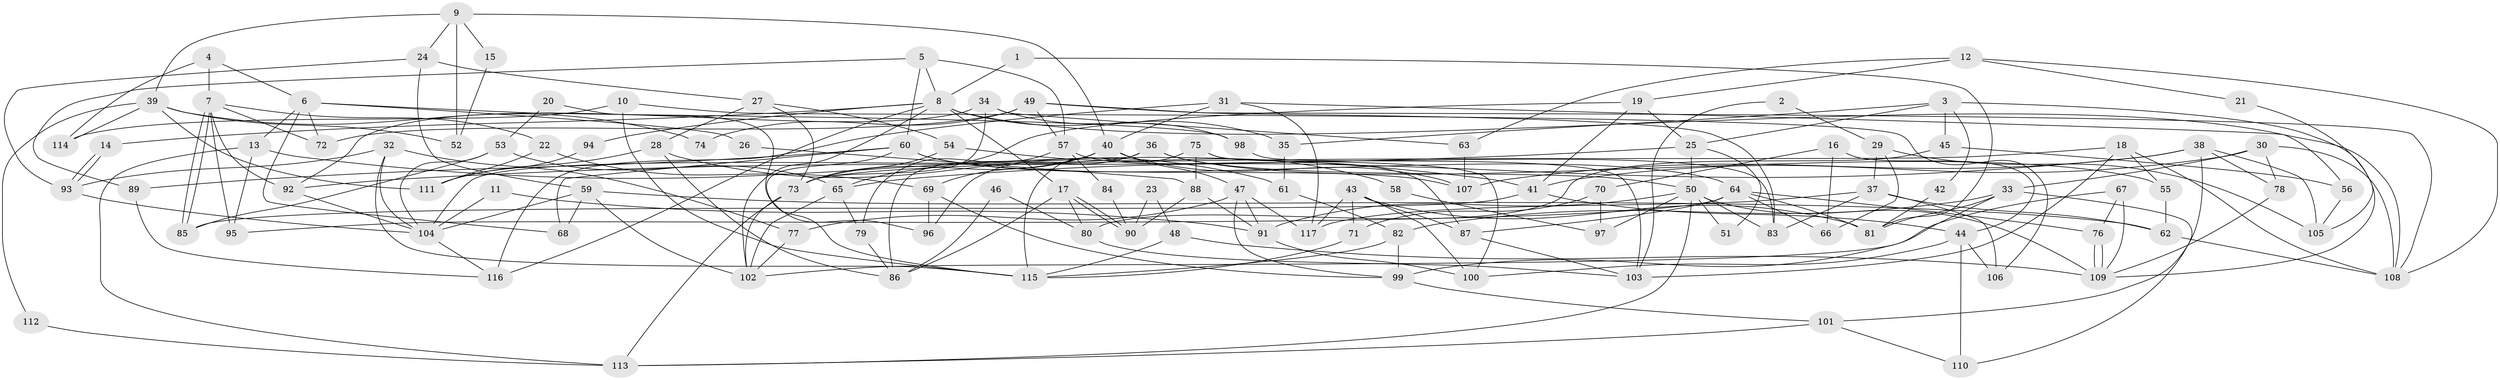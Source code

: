 // coarse degree distribution, {10: 0.028169014084507043, 8: 0.056338028169014086, 9: 0.07042253521126761, 2: 0.18309859154929578, 5: 0.15492957746478872, 3: 0.2112676056338028, 4: 0.18309859154929578, 6: 0.04225352112676056, 13: 0.014084507042253521, 11: 0.028169014084507043, 7: 0.028169014084507043}
// Generated by graph-tools (version 1.1) at 2025/51/03/04/25 22:51:10]
// undirected, 117 vertices, 234 edges
graph export_dot {
  node [color=gray90,style=filled];
  1;
  2;
  3;
  4;
  5;
  6;
  7;
  8;
  9;
  10;
  11;
  12;
  13;
  14;
  15;
  16;
  17;
  18;
  19;
  20;
  21;
  22;
  23;
  24;
  25;
  26;
  27;
  28;
  29;
  30;
  31;
  32;
  33;
  34;
  35;
  36;
  37;
  38;
  39;
  40;
  41;
  42;
  43;
  44;
  45;
  46;
  47;
  48;
  49;
  50;
  51;
  52;
  53;
  54;
  55;
  56;
  57;
  58;
  59;
  60;
  61;
  62;
  63;
  64;
  65;
  66;
  67;
  68;
  69;
  70;
  71;
  72;
  73;
  74;
  75;
  76;
  77;
  78;
  79;
  80;
  81;
  82;
  83;
  84;
  85;
  86;
  87;
  88;
  89;
  90;
  91;
  92;
  93;
  94;
  95;
  96;
  97;
  98;
  99;
  100;
  101;
  102;
  103;
  104;
  105;
  106;
  107;
  108;
  109;
  110;
  111;
  112;
  113;
  114;
  115;
  116;
  117;
  1 -- 81;
  1 -- 8;
  2 -- 29;
  2 -- 103;
  3 -- 25;
  3 -- 109;
  3 -- 35;
  3 -- 42;
  3 -- 45;
  4 -- 6;
  4 -- 7;
  4 -- 114;
  5 -- 57;
  5 -- 8;
  5 -- 60;
  5 -- 89;
  6 -- 13;
  6 -- 68;
  6 -- 26;
  6 -- 72;
  6 -- 98;
  7 -- 92;
  7 -- 85;
  7 -- 85;
  7 -- 22;
  7 -- 72;
  7 -- 95;
  8 -- 17;
  8 -- 116;
  8 -- 14;
  8 -- 35;
  8 -- 94;
  8 -- 102;
  8 -- 108;
  9 -- 24;
  9 -- 40;
  9 -- 15;
  9 -- 39;
  9 -- 52;
  10 -- 115;
  10 -- 106;
  10 -- 114;
  11 -- 104;
  11 -- 91;
  12 -- 63;
  12 -- 108;
  12 -- 19;
  12 -- 21;
  13 -- 41;
  13 -- 113;
  13 -- 95;
  14 -- 93;
  14 -- 93;
  15 -- 52;
  16 -- 44;
  16 -- 66;
  16 -- 70;
  17 -- 86;
  17 -- 90;
  17 -- 90;
  17 -- 80;
  18 -- 103;
  18 -- 73;
  18 -- 55;
  18 -- 108;
  19 -- 41;
  19 -- 25;
  19 -- 65;
  20 -- 53;
  20 -- 96;
  21 -- 105;
  22 -- 111;
  22 -- 69;
  23 -- 90;
  23 -- 48;
  24 -- 59;
  24 -- 93;
  24 -- 27;
  25 -- 50;
  25 -- 51;
  25 -- 92;
  26 -- 88;
  27 -- 28;
  27 -- 54;
  27 -- 73;
  28 -- 61;
  28 -- 86;
  28 -- 111;
  29 -- 37;
  29 -- 105;
  29 -- 66;
  30 -- 33;
  30 -- 108;
  30 -- 41;
  30 -- 78;
  31 -- 40;
  31 -- 116;
  31 -- 56;
  31 -- 117;
  32 -- 93;
  32 -- 77;
  32 -- 104;
  32 -- 115;
  33 -- 110;
  33 -- 99;
  33 -- 81;
  33 -- 82;
  34 -- 73;
  34 -- 92;
  34 -- 63;
  34 -- 98;
  35 -- 61;
  36 -- 104;
  36 -- 50;
  36 -- 55;
  36 -- 96;
  37 -- 62;
  37 -- 83;
  37 -- 106;
  37 -- 117;
  38 -- 101;
  38 -- 65;
  38 -- 78;
  38 -- 105;
  38 -- 107;
  39 -- 114;
  39 -- 52;
  39 -- 74;
  39 -- 111;
  39 -- 112;
  40 -- 107;
  40 -- 73;
  40 -- 47;
  40 -- 69;
  40 -- 86;
  41 -- 85;
  41 -- 44;
  42 -- 81;
  43 -- 117;
  43 -- 81;
  43 -- 71;
  43 -- 87;
  43 -- 100;
  44 -- 100;
  44 -- 106;
  44 -- 110;
  45 -- 80;
  45 -- 56;
  46 -- 86;
  46 -- 80;
  47 -- 117;
  47 -- 77;
  47 -- 91;
  47 -- 99;
  48 -- 109;
  48 -- 115;
  49 -- 108;
  49 -- 72;
  49 -- 57;
  49 -- 74;
  49 -- 83;
  50 -- 109;
  50 -- 83;
  50 -- 51;
  50 -- 91;
  50 -- 97;
  50 -- 113;
  53 -- 65;
  53 -- 104;
  53 -- 85;
  54 -- 73;
  54 -- 58;
  55 -- 62;
  56 -- 105;
  57 -- 87;
  57 -- 79;
  57 -- 84;
  58 -- 97;
  59 -- 62;
  59 -- 102;
  59 -- 68;
  59 -- 104;
  60 -- 115;
  60 -- 64;
  60 -- 68;
  60 -- 89;
  60 -- 107;
  61 -- 82;
  62 -- 108;
  63 -- 107;
  64 -- 95;
  64 -- 66;
  64 -- 76;
  64 -- 81;
  64 -- 87;
  65 -- 102;
  65 -- 79;
  67 -- 76;
  67 -- 109;
  67 -- 102;
  69 -- 96;
  69 -- 99;
  70 -- 71;
  70 -- 97;
  71 -- 115;
  73 -- 102;
  73 -- 113;
  75 -- 115;
  75 -- 100;
  75 -- 83;
  75 -- 88;
  76 -- 109;
  76 -- 109;
  77 -- 102;
  78 -- 109;
  79 -- 86;
  80 -- 103;
  82 -- 99;
  82 -- 115;
  84 -- 90;
  87 -- 103;
  88 -- 91;
  88 -- 90;
  89 -- 116;
  91 -- 100;
  92 -- 104;
  93 -- 104;
  94 -- 111;
  98 -- 103;
  99 -- 101;
  101 -- 113;
  101 -- 110;
  104 -- 116;
  112 -- 113;
}
